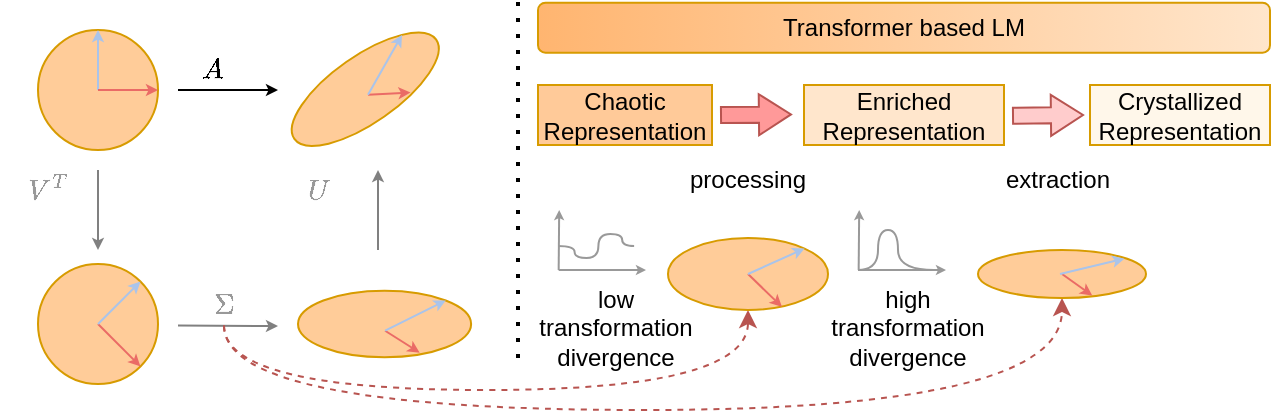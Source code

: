 <mxfile version="26.0.3">
  <diagram name="第 1 页" id="VQn5W2BCL7Dk8HYHTB_C">
    <mxGraphModel dx="683" dy="327" grid="1" gridSize="10" guides="1" tooltips="1" connect="1" arrows="1" fold="1" page="1" pageScale="1" pageWidth="827" pageHeight="1169" math="1" shadow="0">
      <root>
        <mxCell id="0" />
        <mxCell id="1" parent="0" />
        <mxCell id="j3C7fKV0iampDi246UAi-41" style="rounded=0;orthogonalLoop=1;jettySize=auto;html=1;endSize=3;strokeColor=#000000;" edge="1" parent="1">
          <mxGeometry relative="1" as="geometry">
            <mxPoint x="200" y="250" as="targetPoint" />
            <mxPoint x="150" y="250" as="sourcePoint" />
          </mxGeometry>
        </mxCell>
        <mxCell id="j3C7fKV0iampDi246UAi-43" style="rounded=0;orthogonalLoop=1;jettySize=auto;html=1;endSize=3;strokeColor=#808080;" edge="1" parent="1">
          <mxGeometry relative="1" as="geometry">
            <mxPoint x="110" y="290" as="sourcePoint" />
            <mxPoint x="110" y="330" as="targetPoint" />
          </mxGeometry>
        </mxCell>
        <mxCell id="j3C7fKV0iampDi246UAi-6" value="" style="ellipse;whiteSpace=wrap;html=1;aspect=fixed;fillColor=#FFCC99;strokeColor=#d79b00;" vertex="1" parent="1">
          <mxGeometry x="80" y="220" width="60" height="60" as="geometry" />
        </mxCell>
        <mxCell id="j3C7fKV0iampDi246UAi-12" value="" style="group" vertex="1" connectable="0" parent="1">
          <mxGeometry x="110" y="220" width="30" height="30" as="geometry" />
        </mxCell>
        <mxCell id="j3C7fKV0iampDi246UAi-10" value="" style="endArrow=classic;html=1;rounded=0;endSize=3;strokeColor=#A9C4EB;" edge="1" parent="j3C7fKV0iampDi246UAi-12">
          <mxGeometry width="50" height="50" relative="1" as="geometry">
            <mxPoint y="30" as="sourcePoint" />
            <mxPoint as="targetPoint" />
          </mxGeometry>
        </mxCell>
        <mxCell id="j3C7fKV0iampDi246UAi-11" value="" style="endArrow=classic;html=1;rounded=1;startSize=6;endSize=3;strokeColor=#EA6B66;curved=0;" edge="1" parent="1">
          <mxGeometry width="50" height="50" relative="1" as="geometry">
            <mxPoint x="110" y="250" as="sourcePoint" />
            <mxPoint x="140" y="250" as="targetPoint" />
          </mxGeometry>
        </mxCell>
        <mxCell id="j3C7fKV0iampDi246UAi-40" value="" style="group;fillColor=none;" vertex="1" connectable="0" parent="1">
          <mxGeometry x="210.0" y="350.36" width="86.56" height="33.28" as="geometry" />
        </mxCell>
        <mxCell id="j3C7fKV0iampDi246UAi-7" value="" style="ellipse;whiteSpace=wrap;html=1;rotation=90;fillColor=#FFCC99;strokeColor=#d79b00;" vertex="1" parent="j3C7fKV0iampDi246UAi-40">
          <mxGeometry x="26.64" y="-26.64" width="33.28" height="86.56" as="geometry" />
        </mxCell>
        <mxCell id="j3C7fKV0iampDi246UAi-25" value="" style="endArrow=classic;html=1;rounded=0;startSize=6;endSize=3;strokeColor=#EA6B66;entryX=0.931;entryY=0.297;entryDx=0;entryDy=0;entryPerimeter=0;" edge="1" parent="j3C7fKV0iampDi246UAi-40" target="j3C7fKV0iampDi246UAi-7">
          <mxGeometry width="50" height="50" relative="1" as="geometry">
            <mxPoint x="43.56" y="20" as="sourcePoint" />
            <mxPoint x="51.702" y="33.442" as="targetPoint" />
          </mxGeometry>
        </mxCell>
        <mxCell id="j3C7fKV0iampDi246UAi-26" value="" style="endArrow=classic;html=1;rounded=0;endSize=3;strokeColor=#A9C4EB;entryX=0;entryY=0;entryDx=0;entryDy=0;" edge="1" parent="j3C7fKV0iampDi246UAi-40" target="j3C7fKV0iampDi246UAi-7">
          <mxGeometry width="50" height="50" relative="1" as="geometry">
            <mxPoint x="43.56" y="20" as="sourcePoint" />
            <mxPoint x="62.56" y="4" as="targetPoint" />
          </mxGeometry>
        </mxCell>
        <mxCell id="j3C7fKV0iampDi246UAi-42" value="$$A$$" style="text;html=1;align=center;verticalAlign=middle;whiteSpace=wrap;rounded=0;" vertex="1" parent="1">
          <mxGeometry x="154" y="230" width="26" height="20" as="geometry" />
        </mxCell>
        <mxCell id="j3C7fKV0iampDi246UAi-44" value="$$V^T$$" style="text;html=1;align=center;verticalAlign=middle;whiteSpace=wrap;rounded=0;fontColor=#999999;" vertex="1" parent="1">
          <mxGeometry x="70" y="290" width="30" height="20" as="geometry" />
        </mxCell>
        <mxCell id="j3C7fKV0iampDi246UAi-46" style="rounded=0;orthogonalLoop=1;jettySize=auto;html=1;strokeColor=#808080;endSize=3;" edge="1" parent="1">
          <mxGeometry relative="1" as="geometry">
            <mxPoint x="200" y="368" as="targetPoint" />
            <mxPoint x="150" y="367.75" as="sourcePoint" />
          </mxGeometry>
        </mxCell>
        <mxCell id="j3C7fKV0iampDi246UAi-84" style="edgeStyle=orthogonalEdgeStyle;rounded=0;orthogonalLoop=1;jettySize=auto;html=1;entryX=1;entryY=0.5;entryDx=0;entryDy=0;exitX=0.5;exitY=1;exitDx=0;exitDy=0;curved=1;fillColor=#f8cecc;strokeColor=#b85450;dashed=1;" edge="1" parent="1" source="j3C7fKV0iampDi246UAi-47" target="j3C7fKV0iampDi246UAi-76">
          <mxGeometry relative="1" as="geometry">
            <Array as="points">
              <mxPoint x="173" y="400" />
              <mxPoint x="435" y="400" />
            </Array>
          </mxGeometry>
        </mxCell>
        <mxCell id="j3C7fKV0iampDi246UAi-87" style="edgeStyle=orthogonalEdgeStyle;rounded=0;orthogonalLoop=1;jettySize=auto;html=1;entryX=1;entryY=0.5;entryDx=0;entryDy=0;curved=1;exitX=0.5;exitY=1;exitDx=0;exitDy=0;fillColor=#f8cecc;strokeColor=#b85450;dashed=1;" edge="1" parent="1" source="j3C7fKV0iampDi246UAi-47" target="j3C7fKV0iampDi246UAi-80">
          <mxGeometry relative="1" as="geometry">
            <Array as="points">
              <mxPoint x="173" y="410" />
              <mxPoint x="592" y="410" />
            </Array>
          </mxGeometry>
        </mxCell>
        <mxCell id="j3C7fKV0iampDi246UAi-47" value="$$\Sigma$$" style="text;html=1;align=center;verticalAlign=middle;whiteSpace=wrap;rounded=0;fontColor=#999999;" vertex="1" parent="1">
          <mxGeometry x="160" y="347" width="26" height="20.75" as="geometry" />
        </mxCell>
        <mxCell id="j3C7fKV0iampDi246UAi-48" style="rounded=0;orthogonalLoop=1;jettySize=auto;html=1;endArrow=none;endFill=0;startArrow=classic;startFill=1;endSize=3;strokeColor=#808080;startSize=3;" edge="1" parent="1">
          <mxGeometry relative="1" as="geometry">
            <mxPoint x="250" y="290" as="sourcePoint" />
            <mxPoint x="250" y="330" as="targetPoint" />
          </mxGeometry>
        </mxCell>
        <mxCell id="j3C7fKV0iampDi246UAi-49" value="$$U$$" style="text;html=1;align=center;verticalAlign=middle;whiteSpace=wrap;rounded=0;fontColor=#999999;" vertex="1" parent="1">
          <mxGeometry x="210" y="290" width="20" height="20" as="geometry" />
        </mxCell>
        <mxCell id="j3C7fKV0iampDi246UAi-50" value="" style="endArrow=none;dashed=1;html=1;dashPattern=1 3;strokeWidth=2;rounded=0;" edge="1" parent="1">
          <mxGeometry width="50" height="50" relative="1" as="geometry">
            <mxPoint x="320" y="206.05" as="sourcePoint" />
            <mxPoint x="320" y="385.3" as="targetPoint" />
          </mxGeometry>
        </mxCell>
        <mxCell id="j3C7fKV0iampDi246UAi-51" value="Transformer based LM" style="rounded=1;whiteSpace=wrap;html=1;fillColor=#ffe6cc;strokeColor=#d79b00;gradientColor=#FFB570;gradientDirection=west;" vertex="1" parent="1">
          <mxGeometry x="330" y="206.36" width="366" height="25" as="geometry" />
        </mxCell>
        <mxCell id="j3C7fKV0iampDi246UAi-52" value="Chaotic Representation" style="text;html=1;align=center;verticalAlign=middle;whiteSpace=wrap;rounded=0;fillColor=#FFCA99;strokeColor=#d79b00;" vertex="1" parent="1">
          <mxGeometry x="330" y="247.5" width="87" height="30" as="geometry" />
        </mxCell>
        <mxCell id="j3C7fKV0iampDi246UAi-53" value="Crystallized Representation" style="text;html=1;align=center;verticalAlign=middle;whiteSpace=wrap;rounded=0;fillColor=#FFF7EA;strokeColor=#d79b00;" vertex="1" parent="1">
          <mxGeometry x="606" y="247.5" width="90" height="30" as="geometry" />
        </mxCell>
        <mxCell id="j3C7fKV0iampDi246UAi-60" value="Enriched Representation" style="text;html=1;align=center;verticalAlign=middle;whiteSpace=wrap;rounded=0;fillColor=#ffe6cc;strokeColor=#d79b00;" vertex="1" parent="1">
          <mxGeometry x="463" y="247.5" width="100" height="30" as="geometry" />
        </mxCell>
        <mxCell id="j3C7fKV0iampDi246UAi-67" style="rounded=0;orthogonalLoop=1;jettySize=auto;html=1;entryX=0;entryY=0.5;entryDx=0;entryDy=0;shape=flexArrow;endSize=5.012;strokeWidth=1;startSize=4;width=8;endWidth=11.515;fillColor=#FFCCCC;strokeColor=#b85450;" edge="1" parent="1">
          <mxGeometry relative="1" as="geometry">
            <mxPoint x="567" y="262.86" as="sourcePoint" />
            <mxPoint x="603" y="262.5" as="targetPoint" />
          </mxGeometry>
        </mxCell>
        <mxCell id="j3C7fKV0iampDi246UAi-69" style="rounded=0;orthogonalLoop=1;jettySize=auto;html=1;entryX=0;entryY=0.5;entryDx=0;entryDy=0;shape=flexArrow;endSize=5.012;strokeWidth=1;startSize=4;width=8;endWidth=11.515;fillColor=#FF9999;strokeColor=#b85450;" edge="1" parent="1">
          <mxGeometry relative="1" as="geometry">
            <mxPoint x="421" y="262.56" as="sourcePoint" />
            <mxPoint x="457" y="262.2" as="targetPoint" />
          </mxGeometry>
        </mxCell>
        <mxCell id="j3C7fKV0iampDi246UAi-36" value="" style="ellipse;whiteSpace=wrap;html=1;rotation=55;fillColor=#FFCC99;strokeColor=#d79b00;" vertex="1" parent="1">
          <mxGeometry x="227.0" y="206.36" width="33.28" height="86.56" as="geometry" />
        </mxCell>
        <mxCell id="j3C7fKV0iampDi246UAi-37" value="" style="endArrow=classic;html=1;rounded=0;startSize=6;endSize=3;strokeColor=#EA6B66;entryX=0.931;entryY=0.297;entryDx=0;entryDy=0;entryPerimeter=0;" edge="1" parent="1" target="j3C7fKV0iampDi246UAi-36">
          <mxGeometry width="50" height="50" relative="1" as="geometry">
            <mxPoint x="245.0" y="252.36" as="sourcePoint" />
            <mxPoint x="260.0" y="259.36" as="targetPoint" />
          </mxGeometry>
        </mxCell>
        <mxCell id="j3C7fKV0iampDi246UAi-38" value="" style="endArrow=classic;html=1;rounded=0;endSize=3;strokeColor=#A9C4EB;entryX=0;entryY=0;entryDx=0;entryDy=0;" edge="1" parent="1" target="j3C7fKV0iampDi246UAi-36">
          <mxGeometry width="50" height="50" relative="1" as="geometry">
            <mxPoint x="245.0" y="252.36" as="sourcePoint" />
            <mxPoint x="252.0" y="228.36" as="targetPoint" />
          </mxGeometry>
        </mxCell>
        <mxCell id="j3C7fKV0iampDi246UAi-30" value="" style="group" vertex="1" connectable="0" parent="1">
          <mxGeometry x="80" y="337" width="60" height="60" as="geometry" />
        </mxCell>
        <mxCell id="j3C7fKV0iampDi246UAi-16" value="" style="ellipse;whiteSpace=wrap;html=1;aspect=fixed;fillColor=#FFCC99;strokeColor=#d79b00;" vertex="1" parent="j3C7fKV0iampDi246UAi-30">
          <mxGeometry width="60" height="60" as="geometry" />
        </mxCell>
        <mxCell id="j3C7fKV0iampDi246UAi-19" value="" style="endArrow=classic;html=1;rounded=0;startSize=6;endSize=3;strokeColor=#EA6B66;entryX=1;entryY=1;entryDx=0;entryDy=0;" edge="1" parent="j3C7fKV0iampDi246UAi-30" target="j3C7fKV0iampDi246UAi-16">
          <mxGeometry width="50" height="50" relative="1" as="geometry">
            <mxPoint x="30" y="30" as="sourcePoint" />
            <mxPoint x="52.5" y="67.5" as="targetPoint" />
          </mxGeometry>
        </mxCell>
        <mxCell id="j3C7fKV0iampDi246UAi-18" value="" style="endArrow=classic;html=1;rounded=0;endSize=3;strokeColor=#A9C4EB;entryX=1;entryY=0;entryDx=0;entryDy=0;" edge="1" parent="j3C7fKV0iampDi246UAi-30" target="j3C7fKV0iampDi246UAi-16">
          <mxGeometry width="50" height="50" relative="1" as="geometry">
            <mxPoint x="30" y="30" as="sourcePoint" />
            <mxPoint x="22.5" y="15" as="targetPoint" />
          </mxGeometry>
        </mxCell>
        <mxCell id="j3C7fKV0iampDi246UAi-80" value="" style="ellipse;whiteSpace=wrap;html=1;rotation=90;fillColor=#FFCC99;strokeColor=#d79b00;" vertex="1" parent="1">
          <mxGeometry x="580" y="300" width="24" height="84" as="geometry" />
        </mxCell>
        <mxCell id="j3C7fKV0iampDi246UAi-81" value="" style="endArrow=classic;html=1;rounded=0;startSize=6;endSize=3;strokeColor=#EA6B66;entryX=0.949;entryY=0.32;entryDx=0;entryDy=0;entryPerimeter=0;" edge="1" parent="1" target="j3C7fKV0iampDi246UAi-80">
          <mxGeometry width="50" height="50" relative="1" as="geometry">
            <mxPoint x="592" y="342" as="sourcePoint" />
            <mxPoint x="761.702" y="320.146" as="targetPoint" />
          </mxGeometry>
        </mxCell>
        <mxCell id="j3C7fKV0iampDi246UAi-82" value="" style="endArrow=classic;html=1;rounded=0;endSize=3;strokeColor=#A9C4EB;entryX=0.181;entryY=0.128;entryDx=0;entryDy=0;exitX=0.498;exitY=0.548;exitDx=0;exitDy=0;exitPerimeter=0;spacing=1;entryPerimeter=0;" edge="1" parent="1" target="j3C7fKV0iampDi246UAi-80">
          <mxGeometry width="50" height="50" relative="1" as="geometry">
            <mxPoint x="591" y="342" as="sourcePoint" />
            <mxPoint x="568" y="341.433" as="targetPoint" />
          </mxGeometry>
        </mxCell>
        <mxCell id="j3C7fKV0iampDi246UAi-76" value="" style="ellipse;whiteSpace=wrap;html=1;rotation=90;fillColor=#FFCC99;strokeColor=#d79b00;" vertex="1" parent="1">
          <mxGeometry x="417" y="302" width="36" height="80" as="geometry" />
        </mxCell>
        <mxCell id="j3C7fKV0iampDi246UAi-77" value="" style="endArrow=classic;html=1;rounded=0;startSize=6;endSize=3;strokeColor=#EA6B66;entryX=0.956;entryY=0.288;entryDx=0;entryDy=0;entryPerimeter=0;" edge="1" parent="1" target="j3C7fKV0iampDi246UAi-76">
          <mxGeometry width="50" height="50" relative="1" as="geometry">
            <mxPoint x="435" y="342" as="sourcePoint" />
            <mxPoint x="440.757" y="355.506" as="targetPoint" />
          </mxGeometry>
        </mxCell>
        <mxCell id="j3C7fKV0iampDi246UAi-78" value="" style="endArrow=classic;html=1;rounded=0;endSize=3;strokeColor=#A9C4EB;entryX=0;entryY=0;entryDx=0;entryDy=0;" edge="1" parent="1" target="j3C7fKV0iampDi246UAi-76">
          <mxGeometry width="50" height="50" relative="1" as="geometry">
            <mxPoint x="435" y="342" as="sourcePoint" />
            <mxPoint x="452.046" y="328.966" as="targetPoint" />
          </mxGeometry>
        </mxCell>
        <mxCell id="j3C7fKV0iampDi246UAi-88" value="low transformation divergence" style="text;html=1;align=center;verticalAlign=middle;whiteSpace=wrap;rounded=0;" vertex="1" parent="1">
          <mxGeometry x="321" y="347" width="96" height="43" as="geometry" />
        </mxCell>
        <mxCell id="j3C7fKV0iampDi246UAi-90" value="high transformation divergence" style="text;html=1;align=center;verticalAlign=middle;whiteSpace=wrap;rounded=0;" vertex="1" parent="1">
          <mxGeometry x="467" y="347" width="96" height="43" as="geometry" />
        </mxCell>
        <mxCell id="j3C7fKV0iampDi246UAi-91" value="processing" style="text;html=1;align=center;verticalAlign=middle;whiteSpace=wrap;rounded=0;fontColor=#000000;" vertex="1" parent="1">
          <mxGeometry x="405" y="280" width="60" height="30" as="geometry" />
        </mxCell>
        <mxCell id="j3C7fKV0iampDi246UAi-97" value="" style="group" vertex="1" connectable="0" parent="1">
          <mxGeometry x="340" y="310" width="44" height="30" as="geometry" />
        </mxCell>
        <mxCell id="j3C7fKV0iampDi246UAi-93" value="" style="endArrow=classic;html=1;rounded=0;strokeWidth=1;endSize=2;strokeColor=#999999;" edge="1" parent="j3C7fKV0iampDi246UAi-97">
          <mxGeometry width="50" height="50" relative="1" as="geometry">
            <mxPoint x="0.333" y="30" as="sourcePoint" />
            <mxPoint x="0.595" as="targetPoint" />
          </mxGeometry>
        </mxCell>
        <mxCell id="j3C7fKV0iampDi246UAi-94" value="" style="endArrow=classic;html=1;rounded=0;strokeWidth=1;endSize=2;strokeColor=#999999;" edge="1" parent="j3C7fKV0iampDi246UAi-97">
          <mxGeometry width="50" height="50" relative="1" as="geometry">
            <mxPoint x="0.333" y="30" as="sourcePoint" />
            <mxPoint x="44" y="30" as="targetPoint" />
          </mxGeometry>
        </mxCell>
        <mxCell id="j3C7fKV0iampDi246UAi-96" value="" style="endArrow=none;html=1;rounded=0;edgeStyle=orthogonalEdgeStyle;curved=1;strokeColor=#999999;" edge="1" parent="j3C7fKV0iampDi246UAi-97">
          <mxGeometry width="50" height="50" relative="1" as="geometry">
            <mxPoint y="18" as="sourcePoint" />
            <mxPoint x="38.054" y="18" as="targetPoint" />
            <Array as="points">
              <mxPoint x="8.324" y="18" />
              <mxPoint x="8.324" y="24" />
              <mxPoint x="20.216" y="24" />
              <mxPoint x="20.216" y="12" />
              <mxPoint x="32.108" y="12" />
              <mxPoint x="32.108" y="18" />
            </Array>
          </mxGeometry>
        </mxCell>
        <mxCell id="j3C7fKV0iampDi246UAi-98" value="extraction" style="text;html=1;align=center;verticalAlign=middle;whiteSpace=wrap;rounded=0;" vertex="1" parent="1">
          <mxGeometry x="560" y="280" width="60" height="30" as="geometry" />
        </mxCell>
        <mxCell id="j3C7fKV0iampDi246UAi-103" value="" style="group" vertex="1" connectable="0" parent="1">
          <mxGeometry x="490" y="310" width="44" height="30" as="geometry" />
        </mxCell>
        <mxCell id="j3C7fKV0iampDi246UAi-100" value="" style="endArrow=classic;html=1;rounded=0;strokeWidth=1;endSize=2;strokeColor=#999999;" edge="1" parent="j3C7fKV0iampDi246UAi-103">
          <mxGeometry width="50" height="50" relative="1" as="geometry">
            <mxPoint x="0.333" y="30" as="sourcePoint" />
            <mxPoint x="0.595" as="targetPoint" />
          </mxGeometry>
        </mxCell>
        <mxCell id="j3C7fKV0iampDi246UAi-101" value="" style="endArrow=classic;html=1;rounded=0;strokeWidth=1;endSize=2;strokeColor=#999999;" edge="1" parent="j3C7fKV0iampDi246UAi-103">
          <mxGeometry width="50" height="50" relative="1" as="geometry">
            <mxPoint x="0.333" y="30" as="sourcePoint" />
            <mxPoint x="44" y="30" as="targetPoint" />
          </mxGeometry>
        </mxCell>
        <mxCell id="j3C7fKV0iampDi246UAi-102" value="" style="endArrow=none;html=1;rounded=0;strokeColor=#999999;edgeStyle=orthogonalEdgeStyle;curved=1;" edge="1" parent="j3C7fKV0iampDi246UAi-103">
          <mxGeometry width="50" height="50" relative="1" as="geometry">
            <mxPoint y="30" as="sourcePoint" />
            <mxPoint x="38" y="30" as="targetPoint" />
            <Array as="points">
              <mxPoint x="10" y="30" />
              <mxPoint x="10" y="10" />
              <mxPoint x="20" y="10" />
              <mxPoint x="20" y="30" />
            </Array>
          </mxGeometry>
        </mxCell>
      </root>
    </mxGraphModel>
  </diagram>
</mxfile>
